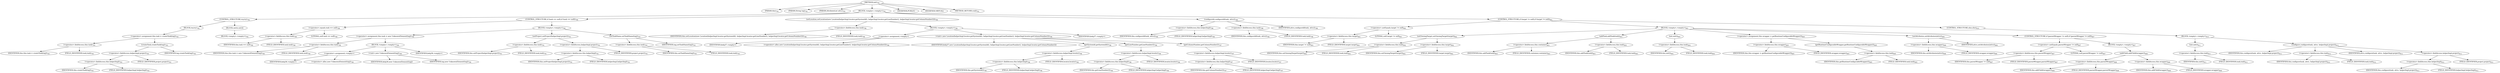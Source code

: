 digraph "init" {  
"1575" [label = <(METHOD,init)<SUB>781</SUB>> ]
"86" [label = <(PARAM,this)<SUB>781</SUB>> ]
"1576" [label = <(PARAM,String tag)<SUB>781</SUB>> ]
"1577" [label = <(PARAM,AttributeList attrs)<SUB>781</SUB>> ]
"1578" [label = <(BLOCK,&lt;empty&gt;,&lt;empty&gt;)<SUB>781</SUB>> ]
"1579" [label = <(CONTROL_STRUCTURE,try,try)<SUB>782</SUB>> ]
"1580" [label = <(BLOCK,try,try)<SUB>782</SUB>> ]
"1581" [label = <(&lt;operator&gt;.assignment,this.task = createTask(tag))<SUB>783</SUB>> ]
"1582" [label = <(&lt;operator&gt;.fieldAccess,this.task)<SUB>783</SUB>> ]
"1583" [label = <(IDENTIFIER,this,this.task = createTask(tag))<SUB>783</SUB>> ]
"1584" [label = <(FIELD_IDENTIFIER,task,task)<SUB>783</SUB>> ]
"1585" [label = <(createTask,createTask(tag))<SUB>783</SUB>> ]
"1586" [label = <(&lt;operator&gt;.fieldAccess,helperImpl.project)<SUB>783</SUB>> ]
"1587" [label = <(&lt;operator&gt;.fieldAccess,this.helperImpl)<SUB>783</SUB>> ]
"1588" [label = <(IDENTIFIER,this,createTask(tag))<SUB>783</SUB>> ]
"1589" [label = <(FIELD_IDENTIFIER,helperImpl,helperImpl)<SUB>783</SUB>> ]
"1590" [label = <(FIELD_IDENTIFIER,project,project)<SUB>783</SUB>> ]
"1591" [label = <(IDENTIFIER,tag,createTask(tag))<SUB>783</SUB>> ]
"1592" [label = <(BLOCK,catch,catch)> ]
"1593" [label = <(BLOCK,&lt;empty&gt;,&lt;empty&gt;)<SUB>784</SUB>> ]
"1594" [label = <(CONTROL_STRUCTURE,if (task == null),if (task == null))<SUB>789</SUB>> ]
"1595" [label = <(&lt;operator&gt;.equals,task == null)<SUB>789</SUB>> ]
"1596" [label = <(&lt;operator&gt;.fieldAccess,this.task)<SUB>789</SUB>> ]
"1597" [label = <(IDENTIFIER,this,task == null)<SUB>789</SUB>> ]
"1598" [label = <(FIELD_IDENTIFIER,task,task)<SUB>789</SUB>> ]
"1599" [label = <(LITERAL,null,task == null)<SUB>789</SUB>> ]
"1600" [label = <(BLOCK,&lt;empty&gt;,&lt;empty&gt;)<SUB>789</SUB>> ]
"1601" [label = <(&lt;operator&gt;.assignment,this.task = new UnknownElement(tag))<SUB>790</SUB>> ]
"1602" [label = <(&lt;operator&gt;.fieldAccess,this.task)<SUB>790</SUB>> ]
"1603" [label = <(IDENTIFIER,this,this.task = new UnknownElement(tag))<SUB>790</SUB>> ]
"1604" [label = <(FIELD_IDENTIFIER,task,task)<SUB>790</SUB>> ]
"1605" [label = <(BLOCK,&lt;empty&gt;,&lt;empty&gt;)<SUB>790</SUB>> ]
"1606" [label = <(&lt;operator&gt;.assignment,&lt;empty&gt;)> ]
"1607" [label = <(IDENTIFIER,$obj36,&lt;empty&gt;)> ]
"1608" [label = <(&lt;operator&gt;.alloc,new UnknownElement(tag))<SUB>790</SUB>> ]
"1609" [label = <(&lt;init&gt;,new UnknownElement(tag))<SUB>790</SUB>> ]
"1610" [label = <(IDENTIFIER,$obj36,new UnknownElement(tag))> ]
"1611" [label = <(IDENTIFIER,tag,new UnknownElement(tag))<SUB>790</SUB>> ]
"1612" [label = <(IDENTIFIER,$obj36,&lt;empty&gt;)> ]
"1613" [label = <(setProject,setProject(helperImpl.project))<SUB>791</SUB>> ]
"1614" [label = <(&lt;operator&gt;.fieldAccess,this.task)<SUB>791</SUB>> ]
"1615" [label = <(IDENTIFIER,this,setProject(helperImpl.project))<SUB>791</SUB>> ]
"1616" [label = <(FIELD_IDENTIFIER,task,task)<SUB>791</SUB>> ]
"1617" [label = <(&lt;operator&gt;.fieldAccess,helperImpl.project)<SUB>791</SUB>> ]
"1618" [label = <(&lt;operator&gt;.fieldAccess,this.helperImpl)<SUB>791</SUB>> ]
"1619" [label = <(IDENTIFIER,this,setProject(helperImpl.project))<SUB>791</SUB>> ]
"1620" [label = <(FIELD_IDENTIFIER,helperImpl,helperImpl)<SUB>791</SUB>> ]
"1621" [label = <(FIELD_IDENTIFIER,project,project)<SUB>791</SUB>> ]
"1622" [label = <(setTaskName,setTaskName(tag))<SUB>793</SUB>> ]
"1623" [label = <(&lt;operator&gt;.fieldAccess,this.task)<SUB>793</SUB>> ]
"1624" [label = <(IDENTIFIER,this,setTaskName(tag))<SUB>793</SUB>> ]
"1625" [label = <(FIELD_IDENTIFIER,task,task)<SUB>793</SUB>> ]
"1626" [label = <(IDENTIFIER,tag,setTaskName(tag))<SUB>793</SUB>> ]
"1627" [label = <(setLocation,setLocation(new Location(helperImpl.locator.getSystemId(), helperImpl.locator.getLineNumber(), helperImpl.locator.getColumnNumber())))<SUB>796</SUB>> ]
"1628" [label = <(&lt;operator&gt;.fieldAccess,this.task)<SUB>796</SUB>> ]
"1629" [label = <(IDENTIFIER,this,setLocation(new Location(helperImpl.locator.getSystemId(), helperImpl.locator.getLineNumber(), helperImpl.locator.getColumnNumber())))<SUB>796</SUB>> ]
"1630" [label = <(FIELD_IDENTIFIER,task,task)<SUB>796</SUB>> ]
"1631" [label = <(BLOCK,&lt;empty&gt;,&lt;empty&gt;)<SUB>796</SUB>> ]
"1632" [label = <(&lt;operator&gt;.assignment,&lt;empty&gt;)> ]
"1633" [label = <(IDENTIFIER,$obj37,&lt;empty&gt;)> ]
"1634" [label = <(&lt;operator&gt;.alloc,new Location(helperImpl.locator.getSystemId(), helperImpl.locator.getLineNumber(), helperImpl.locator.getColumnNumber()))<SUB>796</SUB>> ]
"1635" [label = <(&lt;init&gt;,new Location(helperImpl.locator.getSystemId(), helperImpl.locator.getLineNumber(), helperImpl.locator.getColumnNumber()))<SUB>796</SUB>> ]
"1636" [label = <(IDENTIFIER,$obj37,new Location(helperImpl.locator.getSystemId(), helperImpl.locator.getLineNumber(), helperImpl.locator.getColumnNumber()))> ]
"1637" [label = <(getSystemId,getSystemId())<SUB>796</SUB>> ]
"1638" [label = <(&lt;operator&gt;.fieldAccess,helperImpl.locator)<SUB>796</SUB>> ]
"1639" [label = <(&lt;operator&gt;.fieldAccess,this.helperImpl)<SUB>796</SUB>> ]
"1640" [label = <(IDENTIFIER,this,getSystemId())<SUB>796</SUB>> ]
"1641" [label = <(FIELD_IDENTIFIER,helperImpl,helperImpl)<SUB>796</SUB>> ]
"1642" [label = <(FIELD_IDENTIFIER,locator,locator)<SUB>796</SUB>> ]
"1643" [label = <(getLineNumber,getLineNumber())<SUB>796</SUB>> ]
"1644" [label = <(&lt;operator&gt;.fieldAccess,helperImpl.locator)<SUB>796</SUB>> ]
"1645" [label = <(&lt;operator&gt;.fieldAccess,this.helperImpl)<SUB>796</SUB>> ]
"1646" [label = <(IDENTIFIER,this,getLineNumber())<SUB>796</SUB>> ]
"1647" [label = <(FIELD_IDENTIFIER,helperImpl,helperImpl)<SUB>796</SUB>> ]
"1648" [label = <(FIELD_IDENTIFIER,locator,locator)<SUB>796</SUB>> ]
"1649" [label = <(getColumnNumber,getColumnNumber())<SUB>797</SUB>> ]
"1650" [label = <(&lt;operator&gt;.fieldAccess,helperImpl.locator)<SUB>797</SUB>> ]
"1651" [label = <(&lt;operator&gt;.fieldAccess,this.helperImpl)<SUB>797</SUB>> ]
"1652" [label = <(IDENTIFIER,this,getColumnNumber())<SUB>797</SUB>> ]
"1653" [label = <(FIELD_IDENTIFIER,helperImpl,helperImpl)<SUB>797</SUB>> ]
"1654" [label = <(FIELD_IDENTIFIER,locator,locator)<SUB>797</SUB>> ]
"1655" [label = <(IDENTIFIER,$obj37,&lt;empty&gt;)> ]
"1656" [label = <(configureId,configureId(task, attrs))<SUB>798</SUB>> ]
"1657" [label = <(&lt;operator&gt;.fieldAccess,this.helperImpl)<SUB>798</SUB>> ]
"1658" [label = <(IDENTIFIER,this,configureId(task, attrs))<SUB>798</SUB>> ]
"1659" [label = <(FIELD_IDENTIFIER,helperImpl,helperImpl)<SUB>798</SUB>> ]
"1660" [label = <(&lt;operator&gt;.fieldAccess,this.task)<SUB>798</SUB>> ]
"1661" [label = <(IDENTIFIER,this,configureId(task, attrs))<SUB>798</SUB>> ]
"1662" [label = <(FIELD_IDENTIFIER,task,task)<SUB>798</SUB>> ]
"1663" [label = <(IDENTIFIER,attrs,configureId(task, attrs))<SUB>798</SUB>> ]
"1664" [label = <(CONTROL_STRUCTURE,if (target != null),if (target != null))<SUB>801</SUB>> ]
"1665" [label = <(&lt;operator&gt;.notEquals,target != null)<SUB>801</SUB>> ]
"1666" [label = <(&lt;operator&gt;.fieldAccess,this.target)<SUB>801</SUB>> ]
"1667" [label = <(IDENTIFIER,this,target != null)<SUB>801</SUB>> ]
"1668" [label = <(FIELD_IDENTIFIER,target,target)<SUB>801</SUB>> ]
"1669" [label = <(LITERAL,null,target != null)<SUB>801</SUB>> ]
"1670" [label = <(BLOCK,&lt;empty&gt;,&lt;empty&gt;)<SUB>801</SUB>> ]
"1671" [label = <(setOwningTarget,setOwningTarget(target))<SUB>802</SUB>> ]
"1672" [label = <(&lt;operator&gt;.fieldAccess,this.task)<SUB>802</SUB>> ]
"1673" [label = <(IDENTIFIER,this,setOwningTarget(target))<SUB>802</SUB>> ]
"1674" [label = <(FIELD_IDENTIFIER,task,task)<SUB>802</SUB>> ]
"1675" [label = <(&lt;operator&gt;.fieldAccess,this.target)<SUB>802</SUB>> ]
"1676" [label = <(IDENTIFIER,this,setOwningTarget(target))<SUB>802</SUB>> ]
"1677" [label = <(FIELD_IDENTIFIER,target,target)<SUB>802</SUB>> ]
"1678" [label = <(addTask,addTask(task))<SUB>803</SUB>> ]
"1679" [label = <(&lt;operator&gt;.fieldAccess,this.container)<SUB>803</SUB>> ]
"1680" [label = <(IDENTIFIER,this,addTask(task))<SUB>803</SUB>> ]
"1681" [label = <(FIELD_IDENTIFIER,container,container)<SUB>803</SUB>> ]
"1682" [label = <(&lt;operator&gt;.fieldAccess,this.task)<SUB>803</SUB>> ]
"1683" [label = <(IDENTIFIER,this,addTask(task))<SUB>803</SUB>> ]
"1684" [label = <(FIELD_IDENTIFIER,task,task)<SUB>803</SUB>> ]
"1685" [label = <(init,init())<SUB>804</SUB>> ]
"1686" [label = <(&lt;operator&gt;.fieldAccess,this.task)<SUB>804</SUB>> ]
"1687" [label = <(IDENTIFIER,this,init())<SUB>804</SUB>> ]
"1688" [label = <(FIELD_IDENTIFIER,task,task)<SUB>804</SUB>> ]
"1689" [label = <(&lt;operator&gt;.assignment,this.wrapper = getRuntimeConfigurableWrapper())<SUB>805</SUB>> ]
"1690" [label = <(&lt;operator&gt;.fieldAccess,this.wrapper)<SUB>805</SUB>> ]
"1691" [label = <(IDENTIFIER,this,this.wrapper = getRuntimeConfigurableWrapper())<SUB>805</SUB>> ]
"1692" [label = <(FIELD_IDENTIFIER,wrapper,wrapper)<SUB>805</SUB>> ]
"1693" [label = <(getRuntimeConfigurableWrapper,getRuntimeConfigurableWrapper())<SUB>805</SUB>> ]
"1694" [label = <(&lt;operator&gt;.fieldAccess,this.task)<SUB>805</SUB>> ]
"1695" [label = <(IDENTIFIER,this,getRuntimeConfigurableWrapper())<SUB>805</SUB>> ]
"1696" [label = <(FIELD_IDENTIFIER,task,task)<SUB>805</SUB>> ]
"1697" [label = <(setAttributes,setAttributes(attrs))<SUB>806</SUB>> ]
"1698" [label = <(&lt;operator&gt;.fieldAccess,this.wrapper)<SUB>806</SUB>> ]
"1699" [label = <(IDENTIFIER,this,setAttributes(attrs))<SUB>806</SUB>> ]
"1700" [label = <(FIELD_IDENTIFIER,wrapper,wrapper)<SUB>806</SUB>> ]
"1701" [label = <(IDENTIFIER,attrs,setAttributes(attrs))<SUB>806</SUB>> ]
"1702" [label = <(CONTROL_STRUCTURE,if (parentWrapper != null),if (parentWrapper != null))<SUB>807</SUB>> ]
"1703" [label = <(&lt;operator&gt;.notEquals,parentWrapper != null)<SUB>807</SUB>> ]
"1704" [label = <(&lt;operator&gt;.fieldAccess,this.parentWrapper)<SUB>807</SUB>> ]
"1705" [label = <(IDENTIFIER,this,parentWrapper != null)<SUB>807</SUB>> ]
"1706" [label = <(FIELD_IDENTIFIER,parentWrapper,parentWrapper)<SUB>807</SUB>> ]
"1707" [label = <(LITERAL,null,parentWrapper != null)<SUB>807</SUB>> ]
"1708" [label = <(BLOCK,&lt;empty&gt;,&lt;empty&gt;)<SUB>807</SUB>> ]
"1709" [label = <(addChild,addChild(wrapper))<SUB>808</SUB>> ]
"1710" [label = <(&lt;operator&gt;.fieldAccess,this.parentWrapper)<SUB>808</SUB>> ]
"1711" [label = <(IDENTIFIER,this,addChild(wrapper))<SUB>808</SUB>> ]
"1712" [label = <(FIELD_IDENTIFIER,parentWrapper,parentWrapper)<SUB>808</SUB>> ]
"1713" [label = <(&lt;operator&gt;.fieldAccess,this.wrapper)<SUB>808</SUB>> ]
"1714" [label = <(IDENTIFIER,this,addChild(wrapper))<SUB>808</SUB>> ]
"1715" [label = <(FIELD_IDENTIFIER,wrapper,wrapper)<SUB>808</SUB>> ]
"1716" [label = <(CONTROL_STRUCTURE,else,else)<SUB>810</SUB>> ]
"1717" [label = <(BLOCK,&lt;empty&gt;,&lt;empty&gt;)<SUB>810</SUB>> ]
"1718" [label = <(init,init())<SUB>811</SUB>> ]
"1719" [label = <(&lt;operator&gt;.fieldAccess,this.task)<SUB>811</SUB>> ]
"1720" [label = <(IDENTIFIER,this,init())<SUB>811</SUB>> ]
"1721" [label = <(FIELD_IDENTIFIER,task,task)<SUB>811</SUB>> ]
"1722" [label = <(configure,configure(task, attrs, helperImpl.project))<SUB>812</SUB>> ]
"85" [label = <(IDENTIFIER,this,configure(task, attrs, helperImpl.project))<SUB>812</SUB>> ]
"1723" [label = <(&lt;operator&gt;.fieldAccess,this.task)<SUB>812</SUB>> ]
"1724" [label = <(IDENTIFIER,this,configure(task, attrs, helperImpl.project))<SUB>812</SUB>> ]
"1725" [label = <(FIELD_IDENTIFIER,task,task)<SUB>812</SUB>> ]
"1726" [label = <(IDENTIFIER,attrs,configure(task, attrs, helperImpl.project))<SUB>812</SUB>> ]
"1727" [label = <(&lt;operator&gt;.fieldAccess,helperImpl.project)<SUB>812</SUB>> ]
"1728" [label = <(&lt;operator&gt;.fieldAccess,this.helperImpl)<SUB>812</SUB>> ]
"1729" [label = <(IDENTIFIER,this,configure(task, attrs, helperImpl.project))<SUB>812</SUB>> ]
"1730" [label = <(FIELD_IDENTIFIER,helperImpl,helperImpl)<SUB>812</SUB>> ]
"1731" [label = <(FIELD_IDENTIFIER,project,project)<SUB>812</SUB>> ]
"1732" [label = <(MODIFIER,PUBLIC)> ]
"1733" [label = <(MODIFIER,VIRTUAL)> ]
"1734" [label = <(METHOD_RETURN,void)<SUB>781</SUB>> ]
  "1575" -> "86" 
  "1575" -> "1576" 
  "1575" -> "1577" 
  "1575" -> "1578" 
  "1575" -> "1732" 
  "1575" -> "1733" 
  "1575" -> "1734" 
  "1578" -> "1579" 
  "1578" -> "1594" 
  "1578" -> "1627" 
  "1578" -> "1656" 
  "1578" -> "1664" 
  "1579" -> "1580" 
  "1579" -> "1592" 
  "1580" -> "1581" 
  "1581" -> "1582" 
  "1581" -> "1585" 
  "1582" -> "1583" 
  "1582" -> "1584" 
  "1585" -> "1586" 
  "1585" -> "1591" 
  "1586" -> "1587" 
  "1586" -> "1590" 
  "1587" -> "1588" 
  "1587" -> "1589" 
  "1592" -> "1593" 
  "1594" -> "1595" 
  "1594" -> "1600" 
  "1595" -> "1596" 
  "1595" -> "1599" 
  "1596" -> "1597" 
  "1596" -> "1598" 
  "1600" -> "1601" 
  "1600" -> "1613" 
  "1600" -> "1622" 
  "1601" -> "1602" 
  "1601" -> "1605" 
  "1602" -> "1603" 
  "1602" -> "1604" 
  "1605" -> "1606" 
  "1605" -> "1609" 
  "1605" -> "1612" 
  "1606" -> "1607" 
  "1606" -> "1608" 
  "1609" -> "1610" 
  "1609" -> "1611" 
  "1613" -> "1614" 
  "1613" -> "1617" 
  "1614" -> "1615" 
  "1614" -> "1616" 
  "1617" -> "1618" 
  "1617" -> "1621" 
  "1618" -> "1619" 
  "1618" -> "1620" 
  "1622" -> "1623" 
  "1622" -> "1626" 
  "1623" -> "1624" 
  "1623" -> "1625" 
  "1627" -> "1628" 
  "1627" -> "1631" 
  "1628" -> "1629" 
  "1628" -> "1630" 
  "1631" -> "1632" 
  "1631" -> "1635" 
  "1631" -> "1655" 
  "1632" -> "1633" 
  "1632" -> "1634" 
  "1635" -> "1636" 
  "1635" -> "1637" 
  "1635" -> "1643" 
  "1635" -> "1649" 
  "1637" -> "1638" 
  "1638" -> "1639" 
  "1638" -> "1642" 
  "1639" -> "1640" 
  "1639" -> "1641" 
  "1643" -> "1644" 
  "1644" -> "1645" 
  "1644" -> "1648" 
  "1645" -> "1646" 
  "1645" -> "1647" 
  "1649" -> "1650" 
  "1650" -> "1651" 
  "1650" -> "1654" 
  "1651" -> "1652" 
  "1651" -> "1653" 
  "1656" -> "1657" 
  "1656" -> "1660" 
  "1656" -> "1663" 
  "1657" -> "1658" 
  "1657" -> "1659" 
  "1660" -> "1661" 
  "1660" -> "1662" 
  "1664" -> "1665" 
  "1664" -> "1670" 
  "1664" -> "1716" 
  "1665" -> "1666" 
  "1665" -> "1669" 
  "1666" -> "1667" 
  "1666" -> "1668" 
  "1670" -> "1671" 
  "1670" -> "1678" 
  "1670" -> "1685" 
  "1670" -> "1689" 
  "1670" -> "1697" 
  "1670" -> "1702" 
  "1671" -> "1672" 
  "1671" -> "1675" 
  "1672" -> "1673" 
  "1672" -> "1674" 
  "1675" -> "1676" 
  "1675" -> "1677" 
  "1678" -> "1679" 
  "1678" -> "1682" 
  "1679" -> "1680" 
  "1679" -> "1681" 
  "1682" -> "1683" 
  "1682" -> "1684" 
  "1685" -> "1686" 
  "1686" -> "1687" 
  "1686" -> "1688" 
  "1689" -> "1690" 
  "1689" -> "1693" 
  "1690" -> "1691" 
  "1690" -> "1692" 
  "1693" -> "1694" 
  "1694" -> "1695" 
  "1694" -> "1696" 
  "1697" -> "1698" 
  "1697" -> "1701" 
  "1698" -> "1699" 
  "1698" -> "1700" 
  "1702" -> "1703" 
  "1702" -> "1708" 
  "1703" -> "1704" 
  "1703" -> "1707" 
  "1704" -> "1705" 
  "1704" -> "1706" 
  "1708" -> "1709" 
  "1709" -> "1710" 
  "1709" -> "1713" 
  "1710" -> "1711" 
  "1710" -> "1712" 
  "1713" -> "1714" 
  "1713" -> "1715" 
  "1716" -> "1717" 
  "1717" -> "1718" 
  "1717" -> "1722" 
  "1718" -> "1719" 
  "1719" -> "1720" 
  "1719" -> "1721" 
  "1722" -> "85" 
  "1722" -> "1723" 
  "1722" -> "1726" 
  "1722" -> "1727" 
  "1723" -> "1724" 
  "1723" -> "1725" 
  "1727" -> "1728" 
  "1727" -> "1731" 
  "1728" -> "1729" 
  "1728" -> "1730" 
}
